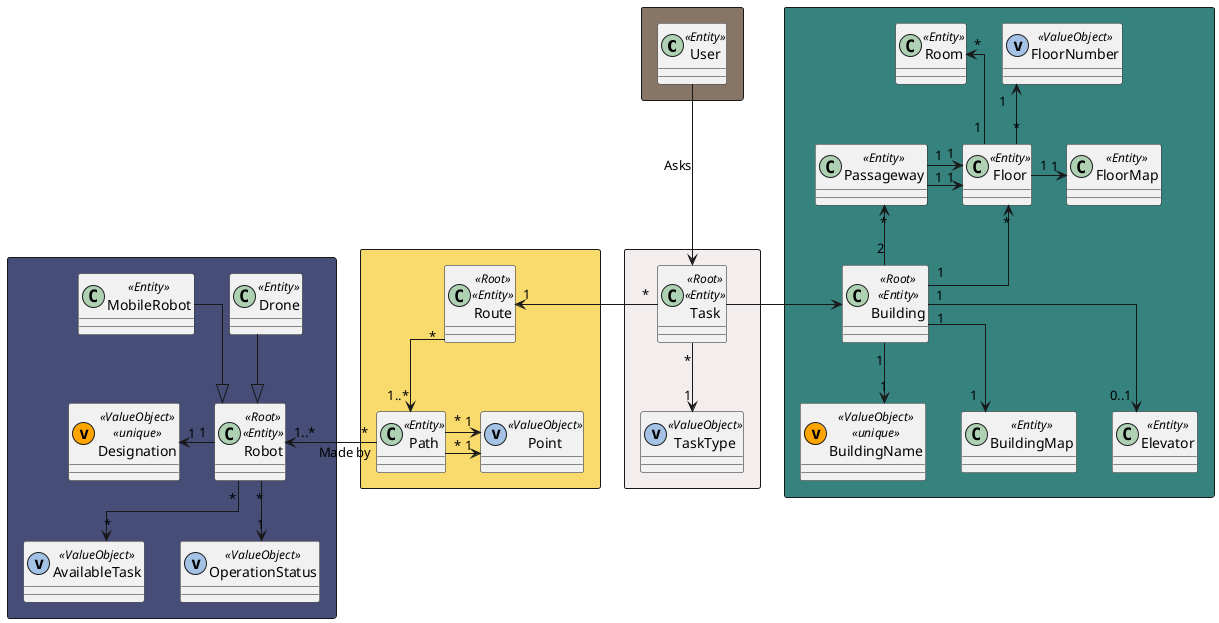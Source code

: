 @startuml domain

skinparam linetype ortho

'========================================================
rectangle #877666{
class User << Entity >>
}
'========================================================
rectangle #F4EDED{
class Task << Root >> << Entity >>
class TaskType << (v,#A4C2E5) ValueObject >>
}
'========================================================
rectangle #F9DB6D{
class Route << Root >> << Entity >>
class Path << Entity >>
class Point << (v,#A4C2E5) ValueObject >>

}
'========================================================
rectangle #464D77{
class Robot << Root >> << Entity >>

class Drone  << Entity >>

class MobileRobot  << Entity >>

class Designation  << (v,orange) ValueObject >> << unique >>

class AvailableTask  << (v,#A4C2E5) ValueObject >>

class OperationStatus  << (v,#A4C2E5) ValueObject >>
}
'========================================================
rectangle #36827F{
class Building  << Root >> << Entity >>
class BuildingName  << (v,orange) ValueObject >> << unique >>

class Floor  << Entity >>
class FloorNumber  << (v,#A4C2E5) ValueObject >>

class BuildingMap  << Entity >>

class FloorMap  << Entity >>

class Passageway  << Entity >>

class Elevator  << Entity >>

class Room << Entity >>
}
'========================================================


Robot <|-u- MobileRobot
Robot <|-u- Drone
Robot "1"-l->"1" Designation
Robot "*"-d->"*" AvailableTask
Robot "*"-d->"1" OperationStatus

Task "*"-l>"1" Route
Task "*"-->"1" TaskType
Task -> Building

Route "*"-->"1..*" Path
Path "*"-r-->"1..*" Robot : "Made by"
Path "*"->"1" Point
Path "*"->"1" Point

User ---> Task: "Asks"

Building "1"-->"1" BuildingMap
Building "1"-u->"*" Floor
Building "1"-->"0..1" Elevator
Building "2"-u->"*" Passageway
Building "1"-->"1" BuildingName

Passageway "1"-r->"1" Floor
Passageway "1"-r->"1" Floor

Floor "1"-r->"1" FloorMap
Floor "1"-u->"*" Room
Floor "*"-u->"1" FloorNumber
@enduml
